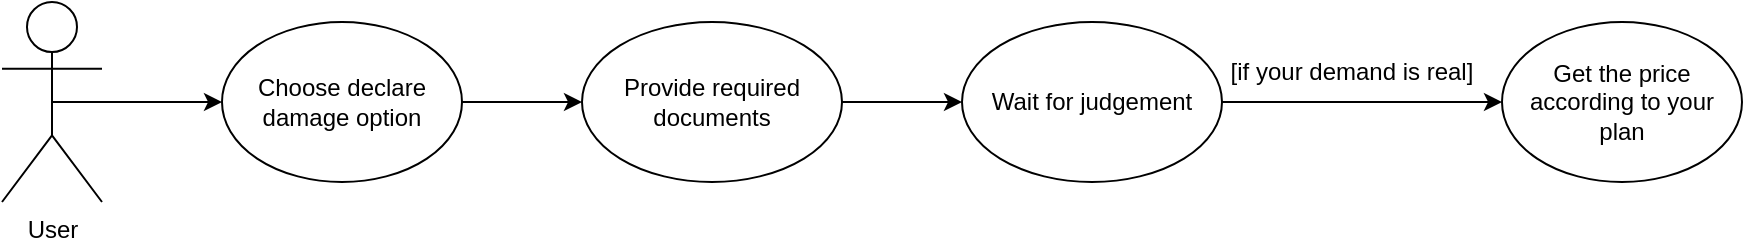 <mxfile version="20.4.1" type="device"><diagram id="p-wLbXm_2OBO9L8kOEq9" name="1 oldal"><mxGraphModel dx="1422" dy="754" grid="1" gridSize="10" guides="1" tooltips="1" connect="1" arrows="1" fold="1" page="1" pageScale="1" pageWidth="1654" pageHeight="2336" math="0" shadow="0"><root><mxCell id="0"/><mxCell id="1" parent="0"/><mxCell id="AOubEsBMyljBfnzGu7me-2" value="User" style="shape=umlActor;verticalLabelPosition=bottom;verticalAlign=top;html=1;outlineConnect=0;" parent="1" vertex="1"><mxGeometry x="100" y="270" width="50" height="100" as="geometry"/></mxCell><mxCell id="AOubEsBMyljBfnzGu7me-5" value="" style="endArrow=classic;html=1;rounded=0;exitX=0.5;exitY=0.5;exitDx=0;exitDy=0;exitPerimeter=0;entryX=0;entryY=0.5;entryDx=0;entryDy=0;" parent="1" source="AOubEsBMyljBfnzGu7me-2" edge="1"><mxGeometry width="50" height="50" relative="1" as="geometry"><mxPoint x="150" y="350" as="sourcePoint"/><mxPoint x="210" y="320" as="targetPoint"/></mxGeometry></mxCell><mxCell id="AOubEsBMyljBfnzGu7me-6" value="" style="edgeStyle=orthogonalEdgeStyle;rounded=0;orthogonalLoop=1;jettySize=auto;html=1;" parent="1" source="AOubEsBMyljBfnzGu7me-7" target="AOubEsBMyljBfnzGu7me-8" edge="1"><mxGeometry relative="1" as="geometry"/></mxCell><mxCell id="AOubEsBMyljBfnzGu7me-7" value="Choose declare damage option" style="ellipse;whiteSpace=wrap;html=1;" parent="1" vertex="1"><mxGeometry x="210" y="280" width="120" height="80" as="geometry"/></mxCell><mxCell id="AOubEsBMyljBfnzGu7me-16" value="" style="edgeStyle=orthogonalEdgeStyle;rounded=0;orthogonalLoop=1;jettySize=auto;html=1;" parent="1" source="AOubEsBMyljBfnzGu7me-8" target="AOubEsBMyljBfnzGu7me-15" edge="1"><mxGeometry relative="1" as="geometry"/></mxCell><mxCell id="AOubEsBMyljBfnzGu7me-8" value="Provide required documents" style="ellipse;whiteSpace=wrap;html=1;" parent="1" vertex="1"><mxGeometry x="390" y="280" width="130" height="80" as="geometry"/></mxCell><mxCell id="AOubEsBMyljBfnzGu7me-19" value="" style="edgeStyle=orthogonalEdgeStyle;rounded=0;orthogonalLoop=1;jettySize=auto;html=1;" parent="1" source="AOubEsBMyljBfnzGu7me-15" target="AOubEsBMyljBfnzGu7me-17" edge="1"><mxGeometry relative="1" as="geometry"/></mxCell><mxCell id="AOubEsBMyljBfnzGu7me-15" value="Wait for judgement" style="ellipse;whiteSpace=wrap;html=1;" parent="1" vertex="1"><mxGeometry x="580" y="280" width="130" height="80" as="geometry"/></mxCell><mxCell id="AOubEsBMyljBfnzGu7me-17" value="Get the price according to your plan" style="ellipse;whiteSpace=wrap;html=1;" parent="1" vertex="1"><mxGeometry x="850" y="280" width="120" height="80" as="geometry"/></mxCell><mxCell id="AOubEsBMyljBfnzGu7me-20" value="[if your demand is real]" style="text;html=1;strokeColor=none;fillColor=none;align=center;verticalAlign=middle;whiteSpace=wrap;rounded=0;" parent="1" vertex="1"><mxGeometry x="710" y="290" width="130" height="30" as="geometry"/></mxCell></root></mxGraphModel></diagram></mxfile>